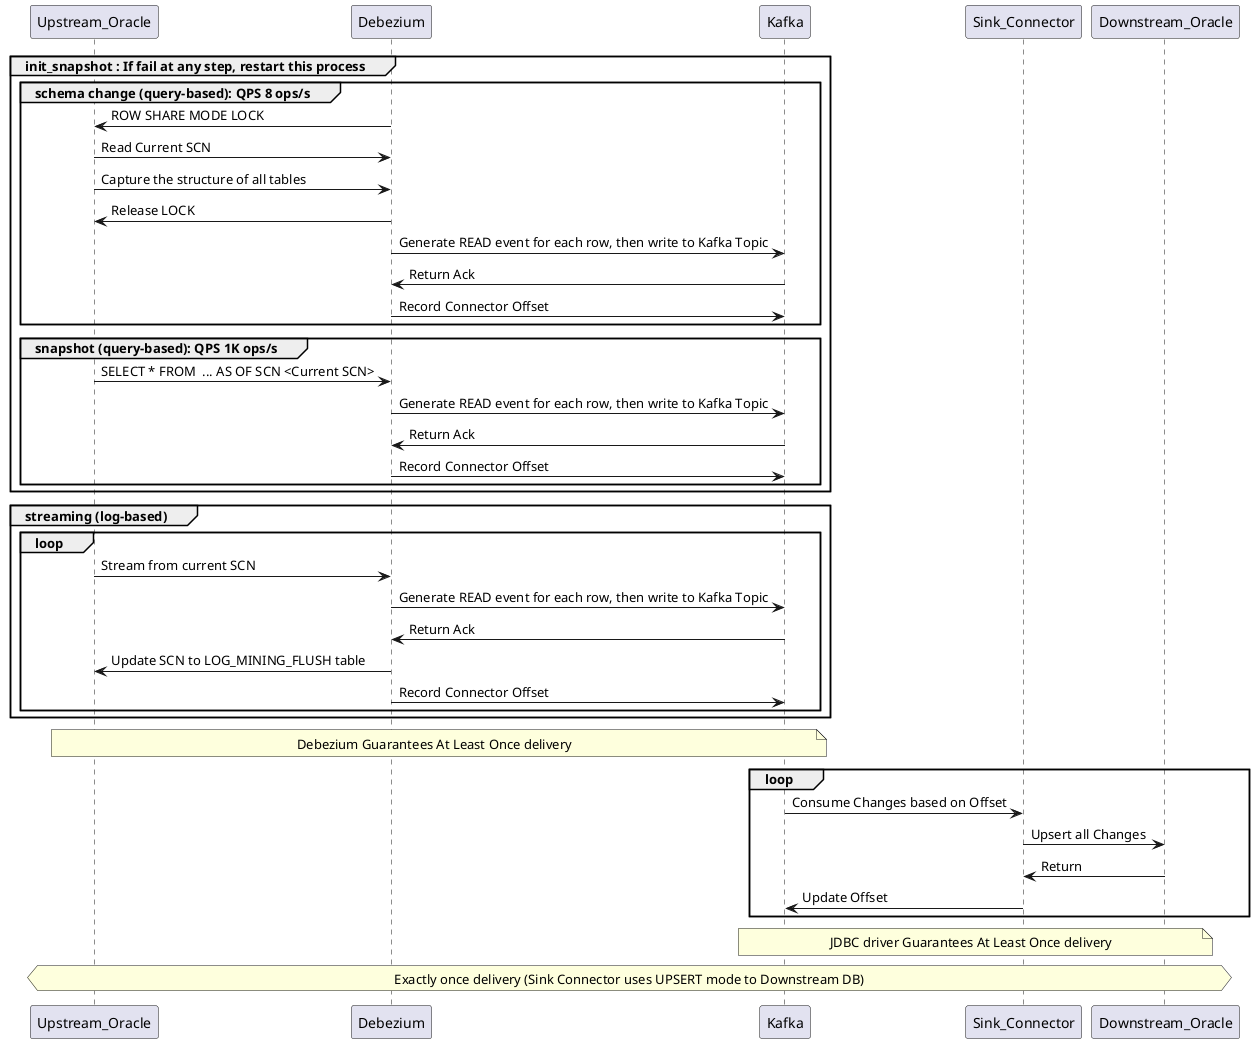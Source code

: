 @startuml
group init_snapshot : If fail at any step, restart this process
    group schema change (query-based): QPS 8 ops/s
        Upstream_Oracle <- Debezium : ROW SHARE MODE LOCK
        Upstream_Oracle -> Debezium : Read Current SCN
        Upstream_Oracle -> Debezium : Capture the structure of all tables
        Upstream_Oracle <- Debezium : Release LOCK
        Debezium -> Kafka : Generate READ event for each row, then write to Kafka Topic
        Debezium <- Kafka : Return Ack
        Debezium -> Kafka : Record Connector Offset
    end
    group snapshot (query-based): QPS 1K ops/s
        Upstream_Oracle -> Debezium : SELECT * FROM  ... AS OF SCN <Current SCN>
        Debezium -> Kafka : Generate READ event for each row, then write to Kafka Topic
        Debezium <- Kafka : Return Ack
        Debezium -> Kafka : Record Connector Offset
    end
end
group streaming (log-based)
    loop
        Upstream_Oracle -> Debezium : Stream from current SCN
        Debezium -> Kafka : Generate READ event for each row, then write to Kafka Topic
        Debezium <- Kafka : Return Ack
        Upstream_Oracle <- Debezium : Update SCN to LOG_MINING_FLUSH table
        Debezium -> Kafka : Record Connector Offset
    end
end
note over Upstream_Oracle, Kafka : Debezium Guarantees At Least Once delivery

loop
    Kafka -> Sink_Connector : Consume Changes based on Offset
    Sink_Connector -> Downstream_Oracle : Upsert all Changes
    Sink_Connector <- Downstream_Oracle : Return
    Kafka <- Sink_Connector : Update Offset
end
note over Kafka, Downstream_Oracle : JDBC driver Guarantees At Least Once delivery
hnote across : Exactly once delivery (Sink Connector uses UPSERT mode to Downstream DB)
@enduml
